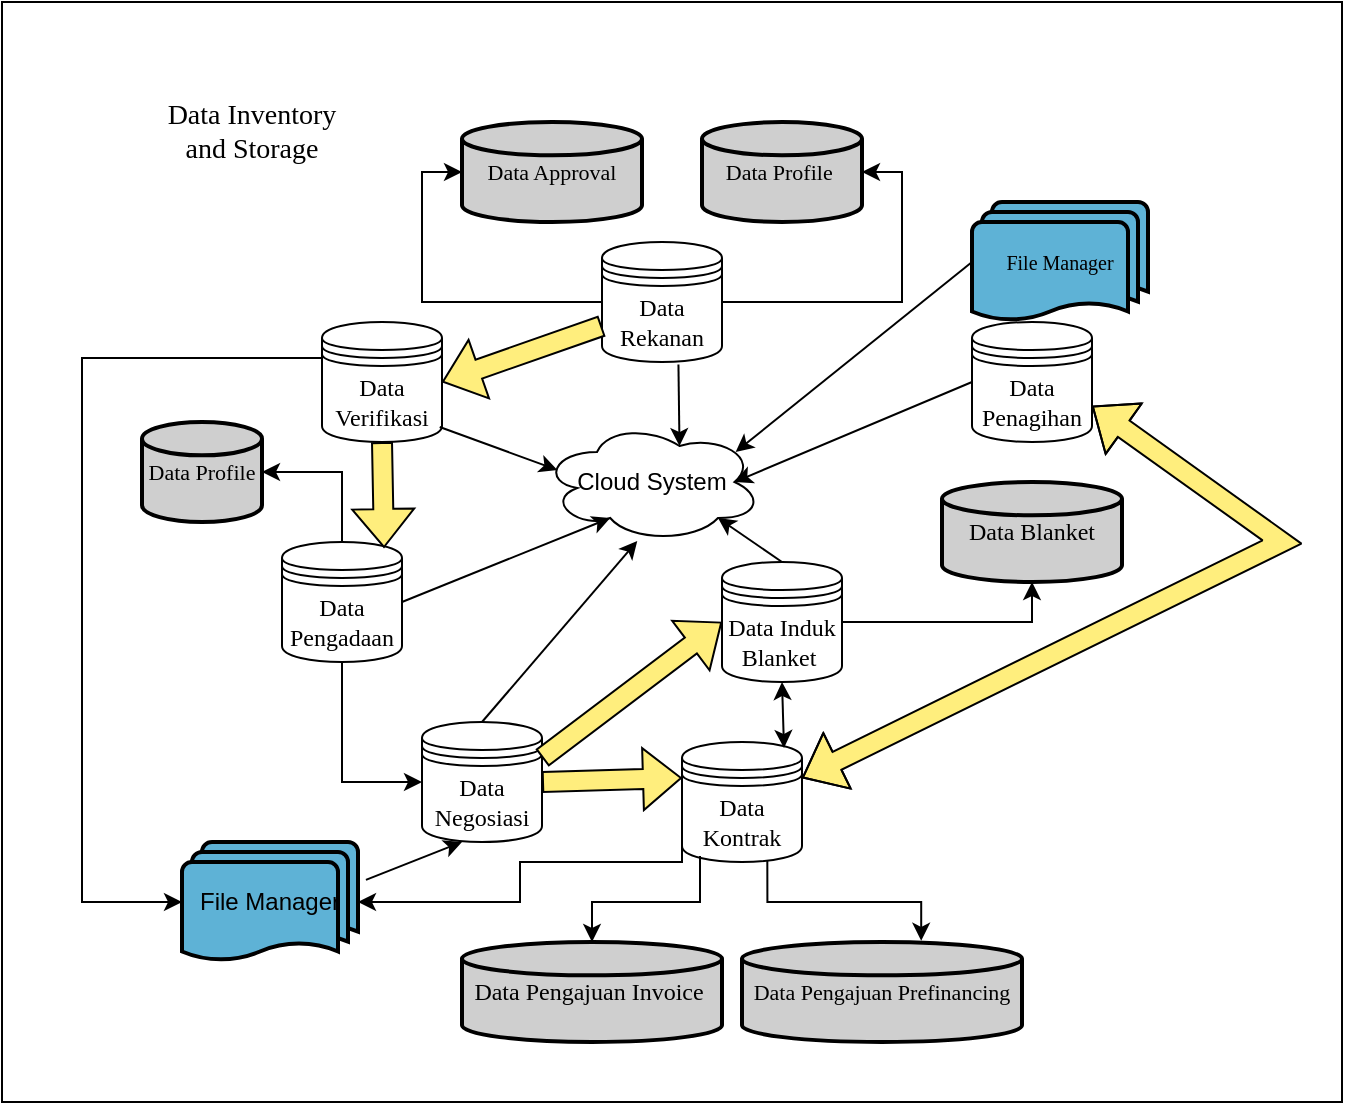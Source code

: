 <mxfile version="24.9.0">
  <diagram name="Page-1" id="PG4QekipNt-WKXIxhmZn">
    <mxGraphModel dx="1880" dy="825" grid="1" gridSize="10" guides="1" tooltips="1" connect="1" arrows="1" fold="1" page="1" pageScale="1" pageWidth="850" pageHeight="1100" math="0" shadow="0">
      <root>
        <mxCell id="0" />
        <mxCell id="1" parent="0" />
        <mxCell id="UkD4GSk05z9WfOSGak7G-1" value="&lt;font face=&quot;Times New Roman&quot;&gt;Data Rekanan&lt;/font&gt;" style="shape=datastore;whiteSpace=wrap;html=1;" vertex="1" parent="1">
          <mxGeometry x="370" y="200" width="60" height="60" as="geometry" />
        </mxCell>
        <mxCell id="UkD4GSk05z9WfOSGak7G-2" value="&lt;font face=&quot;Times New Roman&quot;&gt;Data Verifikasi&lt;/font&gt;" style="shape=datastore;whiteSpace=wrap;html=1;" vertex="1" parent="1">
          <mxGeometry x="230" y="240" width="60" height="60" as="geometry" />
        </mxCell>
        <mxCell id="UkD4GSk05z9WfOSGak7G-3" value="&lt;font face=&quot;Times New Roman&quot;&gt;Data Penagihan&lt;/font&gt;" style="shape=datastore;whiteSpace=wrap;html=1;" vertex="1" parent="1">
          <mxGeometry x="555" y="240" width="60" height="60" as="geometry" />
        </mxCell>
        <mxCell id="UkD4GSk05z9WfOSGak7G-32" style="edgeStyle=orthogonalEdgeStyle;rounded=0;orthogonalLoop=1;jettySize=auto;html=1;exitX=0.5;exitY=1;exitDx=0;exitDy=0;entryX=0;entryY=0.5;entryDx=0;entryDy=0;" edge="1" parent="1" source="UkD4GSk05z9WfOSGak7G-4" target="UkD4GSk05z9WfOSGak7G-7">
          <mxGeometry relative="1" as="geometry" />
        </mxCell>
        <mxCell id="UkD4GSk05z9WfOSGak7G-4" value="&lt;font face=&quot;Times New Roman&quot;&gt;Data Pengadaan&lt;/font&gt;" style="shape=datastore;whiteSpace=wrap;html=1;" vertex="1" parent="1">
          <mxGeometry x="210" y="350" width="60" height="60" as="geometry" />
        </mxCell>
        <mxCell id="UkD4GSk05z9WfOSGak7G-7" value="&lt;font face=&quot;Times New Roman&quot;&gt;Data Negosiasi&lt;/font&gt;" style="shape=datastore;whiteSpace=wrap;html=1;" vertex="1" parent="1">
          <mxGeometry x="280" y="440" width="60" height="60" as="geometry" />
        </mxCell>
        <mxCell id="UkD4GSk05z9WfOSGak7G-8" value="&lt;font face=&quot;Times New Roman&quot;&gt;Data Kontrak&lt;/font&gt;" style="shape=datastore;whiteSpace=wrap;html=1;" vertex="1" parent="1">
          <mxGeometry x="410" y="450" width="60" height="60" as="geometry" />
        </mxCell>
        <mxCell id="UkD4GSk05z9WfOSGak7G-9" value="&lt;font face=&quot;Times New Roman&quot;&gt;Data Induk Blanket&amp;nbsp;&lt;/font&gt;" style="shape=datastore;whiteSpace=wrap;html=1;" vertex="1" parent="1">
          <mxGeometry x="430" y="360" width="60" height="60" as="geometry" />
        </mxCell>
        <mxCell id="UkD4GSk05z9WfOSGak7G-12" value="&lt;div style=&quot;&quot;&gt;&lt;span style=&quot;font-family: &amp;quot;Times New Roman&amp;quot;; background-color: initial;&quot;&gt;&lt;font style=&quot;font-size: 11px;&quot;&gt;Data Approval&lt;/font&gt;&lt;/span&gt;&lt;/div&gt;" style="strokeWidth=2;html=1;shape=mxgraph.flowchart.database;whiteSpace=wrap;align=center;fillColor=#CFCFCF;" vertex="1" parent="1">
          <mxGeometry x="300" y="140" width="90" height="50" as="geometry" />
        </mxCell>
        <mxCell id="UkD4GSk05z9WfOSGak7G-13" value="&lt;div style=&quot;&quot;&gt;&lt;span style=&quot;font-family: &amp;quot;Times New Roman&amp;quot;; background-color: initial;&quot;&gt;&lt;font style=&quot;font-size: 11px;&quot;&gt;Data Profile&amp;nbsp;&lt;/font&gt;&lt;/span&gt;&lt;/div&gt;" style="strokeWidth=2;html=1;shape=mxgraph.flowchart.database;whiteSpace=wrap;align=center;fillColor=#CFCFCF;" vertex="1" parent="1">
          <mxGeometry x="420" y="140" width="80" height="50" as="geometry" />
        </mxCell>
        <mxCell id="UkD4GSk05z9WfOSGak7G-14" value="&lt;div style=&quot;&quot;&gt;&lt;span style=&quot;font-family: &amp;quot;Times New Roman&amp;quot;; background-color: initial;&quot;&gt;&lt;font style=&quot;font-size: 11px;&quot;&gt;Data Pengajuan Prefinancing&lt;/font&gt;&lt;/span&gt;&lt;/div&gt;" style="strokeWidth=2;html=1;shape=mxgraph.flowchart.database;whiteSpace=wrap;align=center;fillColor=#CFCFCF;" vertex="1" parent="1">
          <mxGeometry x="440" y="550" width="140" height="50" as="geometry" />
        </mxCell>
        <mxCell id="UkD4GSk05z9WfOSGak7G-15" value="&lt;div style=&quot;&quot;&gt;&lt;span style=&quot;font-family: &amp;quot;Times New Roman&amp;quot;; background-color: initial;&quot;&gt;Data Pengajuan Invoice&amp;nbsp;&lt;/span&gt;&lt;/div&gt;" style="strokeWidth=2;html=1;shape=mxgraph.flowchart.database;whiteSpace=wrap;align=center;fillColor=#CFCFCF;" vertex="1" parent="1">
          <mxGeometry x="300" y="550" width="130" height="50" as="geometry" />
        </mxCell>
        <mxCell id="UkD4GSk05z9WfOSGak7G-16" value="&lt;div style=&quot;&quot;&gt;&lt;span style=&quot;font-family: &amp;quot;Times New Roman&amp;quot;; background-color: initial;&quot;&gt;Data Blanket&lt;/span&gt;&lt;/div&gt;" style="strokeWidth=2;html=1;shape=mxgraph.flowchart.database;whiteSpace=wrap;align=center;fillColor=#CFCFCF;" vertex="1" parent="1">
          <mxGeometry x="540" y="320" width="90" height="50" as="geometry" />
        </mxCell>
        <mxCell id="UkD4GSk05z9WfOSGak7G-22" value="&lt;div style=&quot;&quot;&gt;&lt;span style=&quot;font-family: &amp;quot;Times New Roman&amp;quot;; background-color: initial;&quot;&gt;&lt;font style=&quot;font-size: 11px;&quot;&gt;Data Profile&lt;/font&gt;&lt;/span&gt;&lt;/div&gt;" style="strokeWidth=2;html=1;shape=mxgraph.flowchart.database;whiteSpace=wrap;align=center;fillColor=#CFCFCF;" vertex="1" parent="1">
          <mxGeometry x="140" y="290" width="60" height="50" as="geometry" />
        </mxCell>
        <mxCell id="UkD4GSk05z9WfOSGak7G-31" style="edgeStyle=orthogonalEdgeStyle;rounded=0;orthogonalLoop=1;jettySize=auto;html=1;exitX=0.5;exitY=0;exitDx=0;exitDy=0;entryX=1;entryY=0.5;entryDx=0;entryDy=0;entryPerimeter=0;" edge="1" parent="1" source="UkD4GSk05z9WfOSGak7G-4" target="UkD4GSk05z9WfOSGak7G-22">
          <mxGeometry relative="1" as="geometry" />
        </mxCell>
        <mxCell id="UkD4GSk05z9WfOSGak7G-33" style="edgeStyle=orthogonalEdgeStyle;rounded=0;orthogonalLoop=1;jettySize=auto;html=1;exitX=0.711;exitY=0.983;exitDx=0;exitDy=0;entryX=0.64;entryY=-0.012;entryDx=0;entryDy=0;entryPerimeter=0;exitPerimeter=0;" edge="1" parent="1" source="UkD4GSk05z9WfOSGak7G-8" target="UkD4GSk05z9WfOSGak7G-14">
          <mxGeometry relative="1" as="geometry" />
        </mxCell>
        <mxCell id="UkD4GSk05z9WfOSGak7G-34" style="edgeStyle=orthogonalEdgeStyle;rounded=0;orthogonalLoop=1;jettySize=auto;html=1;exitX=0.15;exitY=0.95;exitDx=0;exitDy=0;entryX=0.5;entryY=0;entryDx=0;entryDy=0;entryPerimeter=0;exitPerimeter=0;" edge="1" parent="1" source="UkD4GSk05z9WfOSGak7G-8" target="UkD4GSk05z9WfOSGak7G-15">
          <mxGeometry relative="1" as="geometry" />
        </mxCell>
        <mxCell id="UkD4GSk05z9WfOSGak7G-35" style="edgeStyle=orthogonalEdgeStyle;rounded=0;orthogonalLoop=1;jettySize=auto;html=1;exitX=1;exitY=0.5;exitDx=0;exitDy=0;entryX=0.5;entryY=1;entryDx=0;entryDy=0;entryPerimeter=0;" edge="1" parent="1" source="UkD4GSk05z9WfOSGak7G-9" target="UkD4GSk05z9WfOSGak7G-16">
          <mxGeometry relative="1" as="geometry" />
        </mxCell>
        <mxCell id="UkD4GSk05z9WfOSGak7G-36" style="edgeStyle=orthogonalEdgeStyle;rounded=0;orthogonalLoop=1;jettySize=auto;html=1;exitX=1;exitY=0.5;exitDx=0;exitDy=0;entryX=1;entryY=0.5;entryDx=0;entryDy=0;entryPerimeter=0;" edge="1" parent="1" source="UkD4GSk05z9WfOSGak7G-1" target="UkD4GSk05z9WfOSGak7G-13">
          <mxGeometry relative="1" as="geometry" />
        </mxCell>
        <mxCell id="UkD4GSk05z9WfOSGak7G-38" style="edgeStyle=orthogonalEdgeStyle;rounded=0;orthogonalLoop=1;jettySize=auto;html=1;exitX=0;exitY=0.5;exitDx=0;exitDy=0;entryX=0;entryY=0.5;entryDx=0;entryDy=0;entryPerimeter=0;" edge="1" parent="1" source="UkD4GSk05z9WfOSGak7G-1" target="UkD4GSk05z9WfOSGak7G-12">
          <mxGeometry relative="1" as="geometry" />
        </mxCell>
        <mxCell id="UkD4GSk05z9WfOSGak7G-39" value="" style="shape=flexArrow;endArrow=classic;html=1;rounded=0;entryX=1;entryY=0.5;entryDx=0;entryDy=0;exitX=0;exitY=0.7;exitDx=0;exitDy=0;fillColor=#FFEE7D;" edge="1" parent="1" source="UkD4GSk05z9WfOSGak7G-1" target="UkD4GSk05z9WfOSGak7G-2">
          <mxGeometry width="50" height="50" relative="1" as="geometry">
            <mxPoint x="360" y="220" as="sourcePoint" />
            <mxPoint x="410" y="360" as="targetPoint" />
          </mxGeometry>
        </mxCell>
        <mxCell id="UkD4GSk05z9WfOSGak7G-40" value="" style="shape=flexArrow;endArrow=classic;html=1;rounded=0;entryX=0.85;entryY=0.05;entryDx=0;entryDy=0;exitX=0.5;exitY=1;exitDx=0;exitDy=0;entryPerimeter=0;fillColor=#FFEE7D;" edge="1" parent="1" source="UkD4GSk05z9WfOSGak7G-2" target="UkD4GSk05z9WfOSGak7G-4">
          <mxGeometry width="50" height="50" relative="1" as="geometry">
            <mxPoint x="370" y="230" as="sourcePoint" />
            <mxPoint x="290" y="260" as="targetPoint" />
          </mxGeometry>
        </mxCell>
        <mxCell id="UkD4GSk05z9WfOSGak7G-43" value="" style="shape=flexArrow;endArrow=classic;html=1;rounded=0;exitX=1;exitY=0.5;exitDx=0;exitDy=0;entryX=0;entryY=0.3;entryDx=0;entryDy=0;fillColor=#FFEE7D;" edge="1" parent="1" source="UkD4GSk05z9WfOSGak7G-7" target="UkD4GSk05z9WfOSGak7G-8">
          <mxGeometry width="50" height="50" relative="1" as="geometry">
            <mxPoint x="360" y="410" as="sourcePoint" />
            <mxPoint x="410" y="360" as="targetPoint" />
          </mxGeometry>
        </mxCell>
        <mxCell id="UkD4GSk05z9WfOSGak7G-46" value="" style="shape=flexArrow;endArrow=classic;html=1;rounded=0;exitX=1;exitY=0.3;exitDx=0;exitDy=0;entryX=0;entryY=0.5;entryDx=0;entryDy=0;fillColor=#FFEE7D;" edge="1" parent="1" source="UkD4GSk05z9WfOSGak7G-7" target="UkD4GSk05z9WfOSGak7G-9">
          <mxGeometry width="50" height="50" relative="1" as="geometry">
            <mxPoint x="360" y="410" as="sourcePoint" />
            <mxPoint x="410" y="360" as="targetPoint" />
          </mxGeometry>
        </mxCell>
        <mxCell id="UkD4GSk05z9WfOSGak7G-48" value="" style="shape=flexArrow;endArrow=classic;startArrow=classic;html=1;rounded=0;exitX=1;exitY=0.3;exitDx=0;exitDy=0;entryX=1;entryY=0.7;entryDx=0;entryDy=0;fillColor=#FFEE7D;" edge="1" parent="1" source="UkD4GSk05z9WfOSGak7G-8" target="UkD4GSk05z9WfOSGak7G-3">
          <mxGeometry width="100" height="100" relative="1" as="geometry">
            <mxPoint x="330" y="430" as="sourcePoint" />
            <mxPoint x="430" y="330" as="targetPoint" />
            <Array as="points">
              <mxPoint x="710" y="350" />
            </Array>
          </mxGeometry>
        </mxCell>
        <mxCell id="UkD4GSk05z9WfOSGak7G-49" value="" style="endArrow=classic;startArrow=classic;html=1;rounded=0;entryX=0.5;entryY=1;entryDx=0;entryDy=0;exitX=0.85;exitY=0.05;exitDx=0;exitDy=0;exitPerimeter=0;" edge="1" parent="1" source="UkD4GSk05z9WfOSGak7G-8" target="UkD4GSk05z9WfOSGak7G-9">
          <mxGeometry width="50" height="50" relative="1" as="geometry">
            <mxPoint x="360" y="490" as="sourcePoint" />
            <mxPoint x="410" y="440" as="targetPoint" />
          </mxGeometry>
        </mxCell>
        <mxCell id="UkD4GSk05z9WfOSGak7G-50" value="&lt;font style=&quot;font-size: 10px;&quot; face=&quot;Times New Roman&quot;&gt;File Manager&lt;/font&gt;" style="strokeWidth=2;html=1;shape=mxgraph.flowchart.multi-document;whiteSpace=wrap;fillColor=#5EB2D6;" vertex="1" parent="1">
          <mxGeometry x="555" y="180" width="88" height="60" as="geometry" />
        </mxCell>
        <mxCell id="UkD4GSk05z9WfOSGak7G-51" value="Cloud System" style="ellipse;shape=cloud;whiteSpace=wrap;html=1;" vertex="1" parent="1">
          <mxGeometry x="340" y="290" width="110" height="60" as="geometry" />
        </mxCell>
        <mxCell id="UkD4GSk05z9WfOSGak7G-53" value="" style="endArrow=classic;html=1;rounded=0;entryX=0.88;entryY=0.25;entryDx=0;entryDy=0;entryPerimeter=0;exitX=0;exitY=0.5;exitDx=0;exitDy=0;exitPerimeter=0;" edge="1" parent="1" source="UkD4GSk05z9WfOSGak7G-50" target="UkD4GSk05z9WfOSGak7G-51">
          <mxGeometry width="50" height="50" relative="1" as="geometry">
            <mxPoint x="840" y="440" as="sourcePoint" />
            <mxPoint x="890" y="390" as="targetPoint" />
          </mxGeometry>
        </mxCell>
        <mxCell id="UkD4GSk05z9WfOSGak7G-54" value="" style="endArrow=classic;html=1;rounded=0;exitX=0;exitY=0.5;exitDx=0;exitDy=0;entryX=0.875;entryY=0.5;entryDx=0;entryDy=0;entryPerimeter=0;" edge="1" parent="1" source="UkD4GSk05z9WfOSGak7G-3" target="UkD4GSk05z9WfOSGak7G-51">
          <mxGeometry width="50" height="50" relative="1" as="geometry">
            <mxPoint x="840" y="440" as="sourcePoint" />
            <mxPoint x="890" y="390" as="targetPoint" />
          </mxGeometry>
        </mxCell>
        <mxCell id="UkD4GSk05z9WfOSGak7G-55" value="" style="endArrow=classic;html=1;rounded=0;exitX=0.637;exitY=1.021;exitDx=0;exitDy=0;exitPerimeter=0;entryX=0.625;entryY=0.2;entryDx=0;entryDy=0;entryPerimeter=0;" edge="1" parent="1" source="UkD4GSk05z9WfOSGak7G-1" target="UkD4GSk05z9WfOSGak7G-51">
          <mxGeometry width="50" height="50" relative="1" as="geometry">
            <mxPoint x="630" y="380" as="sourcePoint" />
            <mxPoint x="680" y="330" as="targetPoint" />
          </mxGeometry>
        </mxCell>
        <mxCell id="UkD4GSk05z9WfOSGak7G-56" value="" style="endArrow=classic;html=1;rounded=0;exitX=0.5;exitY=0;exitDx=0;exitDy=0;entryX=0.8;entryY=0.8;entryDx=0;entryDy=0;entryPerimeter=0;" edge="1" parent="1" source="UkD4GSk05z9WfOSGak7G-9" target="UkD4GSk05z9WfOSGak7G-51">
          <mxGeometry width="50" height="50" relative="1" as="geometry">
            <mxPoint x="630" y="380" as="sourcePoint" />
            <mxPoint x="680" y="330" as="targetPoint" />
          </mxGeometry>
        </mxCell>
        <mxCell id="UkD4GSk05z9WfOSGak7G-58" value="" style="endArrow=classic;html=1;rounded=0;exitX=1;exitY=0.5;exitDx=0;exitDy=0;entryX=0.31;entryY=0.8;entryDx=0;entryDy=0;entryPerimeter=0;" edge="1" parent="1" source="UkD4GSk05z9WfOSGak7G-4" target="UkD4GSk05z9WfOSGak7G-51">
          <mxGeometry width="50" height="50" relative="1" as="geometry">
            <mxPoint x="610" y="400" as="sourcePoint" />
            <mxPoint x="660" y="350" as="targetPoint" />
          </mxGeometry>
        </mxCell>
        <mxCell id="UkD4GSk05z9WfOSGak7G-59" value="" style="endArrow=classic;html=1;rounded=0;exitX=0.5;exitY=0;exitDx=0;exitDy=0;entryX=0.433;entryY=0.992;entryDx=0;entryDy=0;entryPerimeter=0;" edge="1" parent="1" source="UkD4GSk05z9WfOSGak7G-7" target="UkD4GSk05z9WfOSGak7G-51">
          <mxGeometry width="50" height="50" relative="1" as="geometry">
            <mxPoint x="610" y="400" as="sourcePoint" />
            <mxPoint x="660" y="350" as="targetPoint" />
          </mxGeometry>
        </mxCell>
        <mxCell id="UkD4GSk05z9WfOSGak7G-60" value="" style="endArrow=classic;html=1;rounded=0;exitX=0.981;exitY=0.875;exitDx=0;exitDy=0;exitPerimeter=0;entryX=0.07;entryY=0.4;entryDx=0;entryDy=0;entryPerimeter=0;" edge="1" parent="1" source="UkD4GSk05z9WfOSGak7G-2" target="UkD4GSk05z9WfOSGak7G-51">
          <mxGeometry width="50" height="50" relative="1" as="geometry">
            <mxPoint x="610" y="400" as="sourcePoint" />
            <mxPoint x="660" y="350" as="targetPoint" />
          </mxGeometry>
        </mxCell>
        <mxCell id="UkD4GSk05z9WfOSGak7G-61" value="File Manager" style="strokeWidth=2;html=1;shape=mxgraph.flowchart.multi-document;whiteSpace=wrap;fillColor=#5EB2D6;" vertex="1" parent="1">
          <mxGeometry x="160" y="500" width="88" height="60" as="geometry" />
        </mxCell>
        <mxCell id="UkD4GSk05z9WfOSGak7G-62" value="" style="endArrow=classic;html=1;rounded=0;exitX=1.045;exitY=0.316;exitDx=0;exitDy=0;exitPerimeter=0;" edge="1" parent="1" source="UkD4GSk05z9WfOSGak7G-61">
          <mxGeometry width="50" height="50" relative="1" as="geometry">
            <mxPoint x="650" y="450" as="sourcePoint" />
            <mxPoint x="300" y="500" as="targetPoint" />
          </mxGeometry>
        </mxCell>
        <mxCell id="UkD4GSk05z9WfOSGak7G-65" style="edgeStyle=orthogonalEdgeStyle;rounded=0;orthogonalLoop=1;jettySize=auto;html=1;exitX=0;exitY=0.3;exitDx=0;exitDy=0;entryX=0;entryY=0.5;entryDx=0;entryDy=0;entryPerimeter=0;" edge="1" parent="1" source="UkD4GSk05z9WfOSGak7G-2" target="UkD4GSk05z9WfOSGak7G-61">
          <mxGeometry relative="1" as="geometry">
            <Array as="points">
              <mxPoint x="110" y="258" />
              <mxPoint x="110" y="530" />
            </Array>
          </mxGeometry>
        </mxCell>
        <mxCell id="UkD4GSk05z9WfOSGak7G-66" style="edgeStyle=orthogonalEdgeStyle;rounded=0;orthogonalLoop=1;jettySize=auto;html=1;exitX=0;exitY=0.7;exitDx=0;exitDy=0;entryX=1;entryY=0.5;entryDx=0;entryDy=0;entryPerimeter=0;" edge="1" parent="1" source="UkD4GSk05z9WfOSGak7G-8" target="UkD4GSk05z9WfOSGak7G-61">
          <mxGeometry relative="1" as="geometry">
            <Array as="points">
              <mxPoint x="410" y="510" />
              <mxPoint x="329" y="510" />
              <mxPoint x="329" y="530" />
            </Array>
          </mxGeometry>
        </mxCell>
        <mxCell id="UkD4GSk05z9WfOSGak7G-67" value="&lt;font style=&quot;font-size: 14px;&quot; face=&quot;Times New Roman&quot;&gt;Data Inventory and Storage&lt;/font&gt;" style="text;html=1;align=center;verticalAlign=middle;whiteSpace=wrap;rounded=0;" vertex="1" parent="1">
          <mxGeometry x="150" y="130" width="90" height="30" as="geometry" />
        </mxCell>
        <mxCell id="UkD4GSk05z9WfOSGak7G-69" value="" style="rounded=0;whiteSpace=wrap;html=1;fillColor=none;" vertex="1" parent="1">
          <mxGeometry x="70" y="80" width="670" height="550" as="geometry" />
        </mxCell>
      </root>
    </mxGraphModel>
  </diagram>
</mxfile>
